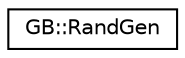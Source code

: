digraph "Graphical Class Hierarchy"
{
  edge [fontname="Helvetica",fontsize="10",labelfontname="Helvetica",labelfontsize="10"];
  node [fontname="Helvetica",fontsize="10",shape=record];
  rankdir="LR";
  Node0 [label="GB::RandGen",height=0.2,width=0.4,color="black", fillcolor="white", style="filled",URL="$class_g_b_1_1_rand_gen.html",tooltip="This class is a shallow wrapper for std::random. To use this class, make an instance of RandGen with ..."];
}
